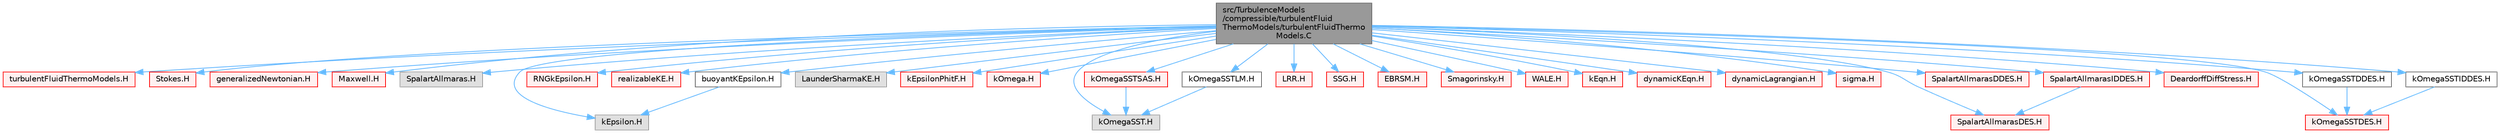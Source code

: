 digraph "src/TurbulenceModels/compressible/turbulentFluidThermoModels/turbulentFluidThermoModels.C"
{
 // LATEX_PDF_SIZE
  bgcolor="transparent";
  edge [fontname=Helvetica,fontsize=10,labelfontname=Helvetica,labelfontsize=10];
  node [fontname=Helvetica,fontsize=10,shape=box,height=0.2,width=0.4];
  Node1 [id="Node000001",label="src/TurbulenceModels\l/compressible/turbulentFluid\lThermoModels/turbulentFluidThermo\lModels.C",height=0.2,width=0.4,color="gray40", fillcolor="grey60", style="filled", fontcolor="black",tooltip=" "];
  Node1 -> Node2 [id="edge1_Node000001_Node000002",color="steelblue1",style="solid",tooltip=" "];
  Node2 [id="Node000002",label="turbulentFluidThermoModels.H",height=0.2,width=0.4,color="red", fillcolor="#FFF0F0", style="filled",URL="$turbulentFluidThermoModels_8H.html",tooltip=" "];
  Node1 -> Node403 [id="edge2_Node000001_Node000403",color="steelblue1",style="solid",tooltip=" "];
  Node403 [id="Node000403",label="Stokes.H",height=0.2,width=0.4,color="red", fillcolor="#FFF0F0", style="filled",URL="$Stokes_8H.html",tooltip=" "];
  Node1 -> Node405 [id="edge3_Node000001_Node000405",color="steelblue1",style="solid",tooltip=" "];
  Node405 [id="Node000405",label="generalizedNewtonian.H",height=0.2,width=0.4,color="red", fillcolor="#FFF0F0", style="filled",URL="$generalizedNewtonian_8H.html",tooltip=" "];
  Node1 -> Node407 [id="edge4_Node000001_Node000407",color="steelblue1",style="solid",tooltip=" "];
  Node407 [id="Node000407",label="Maxwell.H",height=0.2,width=0.4,color="red", fillcolor="#FFF0F0", style="filled",URL="$Maxwell_8H.html",tooltip=" "];
  Node1 -> Node408 [id="edge5_Node000001_Node000408",color="steelblue1",style="solid",tooltip=" "];
  Node408 [id="Node000408",label="SpalartAllmaras.H",height=0.2,width=0.4,color="grey60", fillcolor="#E0E0E0", style="filled",tooltip=" "];
  Node1 -> Node409 [id="edge6_Node000001_Node000409",color="steelblue1",style="solid",tooltip=" "];
  Node409 [id="Node000409",label="kEpsilon.H",height=0.2,width=0.4,color="grey60", fillcolor="#E0E0E0", style="filled",tooltip=" "];
  Node1 -> Node410 [id="edge7_Node000001_Node000410",color="steelblue1",style="solid",tooltip=" "];
  Node410 [id="Node000410",label="RNGkEpsilon.H",height=0.2,width=0.4,color="red", fillcolor="#FFF0F0", style="filled",URL="$RNGkEpsilon_8H.html",tooltip=" "];
  Node1 -> Node412 [id="edge8_Node000001_Node000412",color="steelblue1",style="solid",tooltip=" "];
  Node412 [id="Node000412",label="realizableKE.H",height=0.2,width=0.4,color="red", fillcolor="#FFF0F0", style="filled",URL="$realizableKE_8H.html",tooltip=" "];
  Node1 -> Node413 [id="edge9_Node000001_Node000413",color="steelblue1",style="solid",tooltip=" "];
  Node413 [id="Node000413",label="buoyantKEpsilon.H",height=0.2,width=0.4,color="grey40", fillcolor="white", style="filled",URL="$buoyantKEpsilon_8H.html",tooltip=" "];
  Node413 -> Node409 [id="edge10_Node000413_Node000409",color="steelblue1",style="solid",tooltip=" "];
  Node1 -> Node414 [id="edge11_Node000001_Node000414",color="steelblue1",style="solid",tooltip=" "];
  Node414 [id="Node000414",label="LaunderSharmaKE.H",height=0.2,width=0.4,color="grey60", fillcolor="#E0E0E0", style="filled",tooltip=" "];
  Node1 -> Node415 [id="edge12_Node000001_Node000415",color="steelblue1",style="solid",tooltip=" "];
  Node415 [id="Node000415",label="kEpsilonPhitF.H",height=0.2,width=0.4,color="red", fillcolor="#FFF0F0", style="filled",URL="$kEpsilonPhitF_8H.html",tooltip=" "];
  Node1 -> Node416 [id="edge13_Node000001_Node000416",color="steelblue1",style="solid",tooltip=" "];
  Node416 [id="Node000416",label="kOmega.H",height=0.2,width=0.4,color="red", fillcolor="#FFF0F0", style="filled",URL="$kOmega_8H.html",tooltip=" "];
  Node1 -> Node417 [id="edge14_Node000001_Node000417",color="steelblue1",style="solid",tooltip=" "];
  Node417 [id="Node000417",label="kOmegaSST.H",height=0.2,width=0.4,color="grey60", fillcolor="#E0E0E0", style="filled",tooltip=" "];
  Node1 -> Node418 [id="edge15_Node000001_Node000418",color="steelblue1",style="solid",tooltip=" "];
  Node418 [id="Node000418",label="kOmegaSSTSAS.H",height=0.2,width=0.4,color="red", fillcolor="#FFF0F0", style="filled",URL="$kOmegaSSTSAS_8H.html",tooltip=" "];
  Node418 -> Node417 [id="edge16_Node000418_Node000417",color="steelblue1",style="solid",tooltip=" "];
  Node1 -> Node419 [id="edge17_Node000001_Node000419",color="steelblue1",style="solid",tooltip=" "];
  Node419 [id="Node000419",label="kOmegaSSTLM.H",height=0.2,width=0.4,color="grey40", fillcolor="white", style="filled",URL="$kOmegaSSTLM_8H.html",tooltip=" "];
  Node419 -> Node417 [id="edge18_Node000419_Node000417",color="steelblue1",style="solid",tooltip=" "];
  Node1 -> Node420 [id="edge19_Node000001_Node000420",color="steelblue1",style="solid",tooltip=" "];
  Node420 [id="Node000420",label="LRR.H",height=0.2,width=0.4,color="red", fillcolor="#FFF0F0", style="filled",URL="$LRR_8H.html",tooltip=" "];
  Node1 -> Node422 [id="edge20_Node000001_Node000422",color="steelblue1",style="solid",tooltip=" "];
  Node422 [id="Node000422",label="SSG.H",height=0.2,width=0.4,color="red", fillcolor="#FFF0F0", style="filled",URL="$SSG_8H.html",tooltip=" "];
  Node1 -> Node423 [id="edge21_Node000001_Node000423",color="steelblue1",style="solid",tooltip=" "];
  Node423 [id="Node000423",label="EBRSM.H",height=0.2,width=0.4,color="red", fillcolor="#FFF0F0", style="filled",URL="$EBRSM_8H.html",tooltip=" "];
  Node1 -> Node424 [id="edge22_Node000001_Node000424",color="steelblue1",style="solid",tooltip=" "];
  Node424 [id="Node000424",label="Smagorinsky.H",height=0.2,width=0.4,color="red", fillcolor="#FFF0F0", style="filled",URL="$Smagorinsky_8H.html",tooltip=" "];
  Node1 -> Node426 [id="edge23_Node000001_Node000426",color="steelblue1",style="solid",tooltip=" "];
  Node426 [id="Node000426",label="WALE.H",height=0.2,width=0.4,color="red", fillcolor="#FFF0F0", style="filled",URL="$WALE_8H.html",tooltip=" "];
  Node1 -> Node427 [id="edge24_Node000001_Node000427",color="steelblue1",style="solid",tooltip=" "];
  Node427 [id="Node000427",label="kEqn.H",height=0.2,width=0.4,color="red", fillcolor="#FFF0F0", style="filled",URL="$kEqn_8H.html",tooltip=" "];
  Node1 -> Node428 [id="edge25_Node000001_Node000428",color="steelblue1",style="solid",tooltip=" "];
  Node428 [id="Node000428",label="dynamicKEqn.H",height=0.2,width=0.4,color="red", fillcolor="#FFF0F0", style="filled",URL="$dynamicKEqn_8H.html",tooltip=" "];
  Node1 -> Node431 [id="edge26_Node000001_Node000431",color="steelblue1",style="solid",tooltip=" "];
  Node431 [id="Node000431",label="dynamicLagrangian.H",height=0.2,width=0.4,color="red", fillcolor="#FFF0F0", style="filled",URL="$dynamicLagrangian_8H.html",tooltip=" "];
  Node1 -> Node432 [id="edge27_Node000001_Node000432",color="steelblue1",style="solid",tooltip=" "];
  Node432 [id="Node000432",label="sigma.H",height=0.2,width=0.4,color="red", fillcolor="#FFF0F0", style="filled",URL="$sigma_8H.html",tooltip=" "];
  Node1 -> Node433 [id="edge28_Node000001_Node000433",color="steelblue1",style="solid",tooltip=" "];
  Node433 [id="Node000433",label="SpalartAllmarasDES.H",height=0.2,width=0.4,color="red", fillcolor="#FFF0F0", style="filled",URL="$SpalartAllmarasDES_8H.html",tooltip=" "];
  Node1 -> Node437 [id="edge29_Node000001_Node000437",color="steelblue1",style="solid",tooltip=" "];
  Node437 [id="Node000437",label="SpalartAllmarasDDES.H",height=0.2,width=0.4,color="red", fillcolor="#FFF0F0", style="filled",URL="$SpalartAllmarasDDES_8H.html",tooltip=" "];
  Node1 -> Node438 [id="edge30_Node000001_Node000438",color="steelblue1",style="solid",tooltip=" "];
  Node438 [id="Node000438",label="SpalartAllmarasIDDES.H",height=0.2,width=0.4,color="red", fillcolor="#FFF0F0", style="filled",URL="$SpalartAllmarasIDDES_8H.html",tooltip=" "];
  Node438 -> Node433 [id="edge31_Node000438_Node000433",color="steelblue1",style="solid",tooltip=" "];
  Node1 -> Node440 [id="edge32_Node000001_Node000440",color="steelblue1",style="solid",tooltip=" "];
  Node440 [id="Node000440",label="DeardorffDiffStress.H",height=0.2,width=0.4,color="red", fillcolor="#FFF0F0", style="filled",URL="$DeardorffDiffStress_8H.html",tooltip=" "];
  Node1 -> Node441 [id="edge33_Node000001_Node000441",color="steelblue1",style="solid",tooltip=" "];
  Node441 [id="Node000441",label="kOmegaSSTDES.H",height=0.2,width=0.4,color="red", fillcolor="#FFF0F0", style="filled",URL="$kOmegaSSTDES_8H.html",tooltip=" "];
  Node1 -> Node443 [id="edge34_Node000001_Node000443",color="steelblue1",style="solid",tooltip=" "];
  Node443 [id="Node000443",label="kOmegaSSTDDES.H",height=0.2,width=0.4,color="grey40", fillcolor="white", style="filled",URL="$kOmegaSSTDDES_8H.html",tooltip=" "];
  Node443 -> Node441 [id="edge35_Node000443_Node000441",color="steelblue1",style="solid",tooltip=" "];
  Node1 -> Node444 [id="edge36_Node000001_Node000444",color="steelblue1",style="solid",tooltip=" "];
  Node444 [id="Node000444",label="kOmegaSSTIDDES.H",height=0.2,width=0.4,color="grey40", fillcolor="white", style="filled",URL="$kOmegaSSTIDDES_8H.html",tooltip=" "];
  Node444 -> Node441 [id="edge37_Node000444_Node000441",color="steelblue1",style="solid",tooltip=" "];
}
